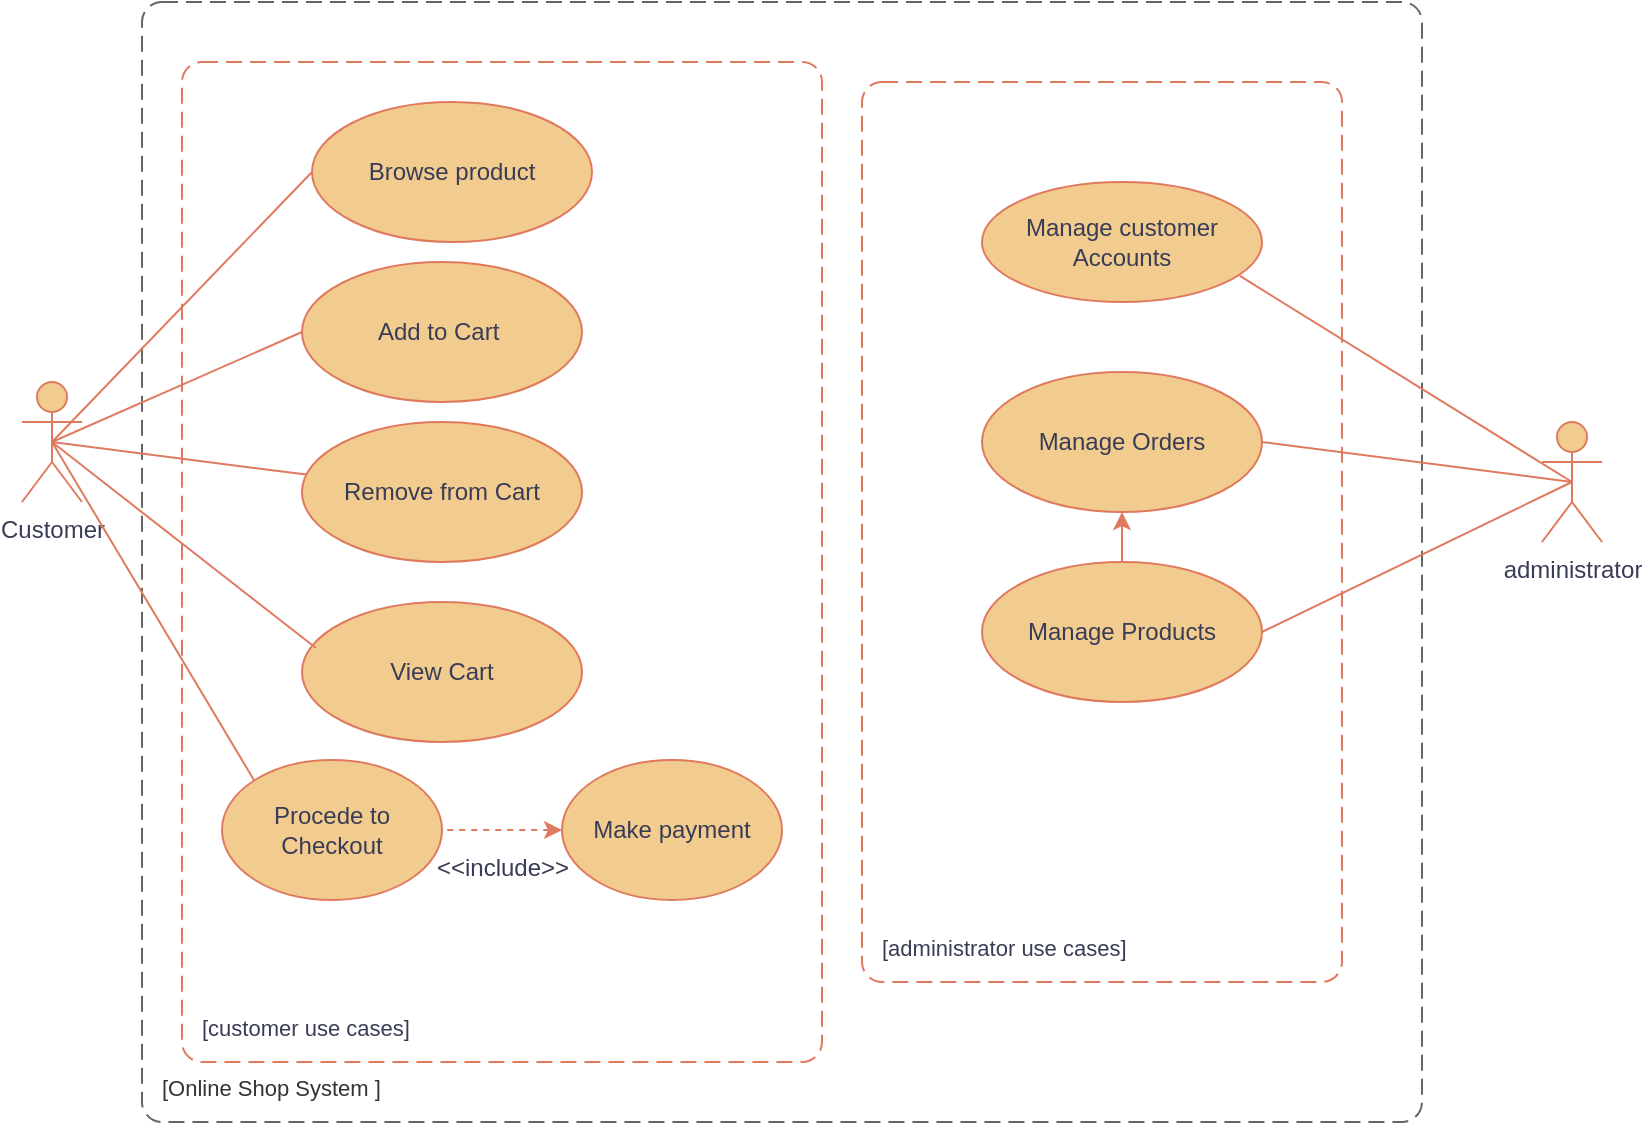 <mxfile version="22.0.8" type="github">
  <diagram name="Page-1" id="KkWIEYQmKdYoJBlh3cc2">
    <mxGraphModel dx="1853" dy="612" grid="1" gridSize="10" guides="1" tooltips="1" connect="1" arrows="1" fold="1" page="1" pageScale="1" pageWidth="827" pageHeight="1169" math="0" shadow="0">
      <root>
        <mxCell id="0" />
        <mxCell id="1" parent="0" />
        <mxCell id="_uxx1MJeF8HWBZhhg2wG-2" value="Customer" style="shape=umlActor;verticalLabelPosition=bottom;verticalAlign=top;html=1;outlineConnect=0;labelBackgroundColor=none;fillColor=#F2CC8F;strokeColor=#E07A5F;fontColor=#393C56;" parent="1" vertex="1">
          <mxGeometry x="-560" y="980" width="30" height="60" as="geometry" />
        </mxCell>
        <mxCell id="_uxx1MJeF8HWBZhhg2wG-3" value="administrator" style="shape=umlActor;verticalLabelPosition=bottom;verticalAlign=top;html=1;outlineConnect=0;labelBackgroundColor=none;fillColor=#F2CC8F;strokeColor=#E07A5F;fontColor=#393C56;" parent="1" vertex="1">
          <mxGeometry x="200" y="1000" width="30" height="60" as="geometry" />
        </mxCell>
        <object placeholders="1" c4Name="" c4Type="" c4Application="administrator use cases" label="&lt;font style=&quot;font-size: 16px&quot;&gt;&lt;b&gt;&lt;div style=&quot;text-align: left&quot;&gt;%c4Name%&lt;/div&gt;&lt;/b&gt;&lt;/font&gt;&lt;div style=&quot;text-align: left&quot;&gt;[%c4Application%]&lt;/div&gt;" id="gSI3Hieu22vvykXPNDI_-1">
          <mxCell style="rounded=1;fontSize=11;whiteSpace=wrap;html=1;dashed=1;arcSize=20;fillColor=none;strokeColor=#E07A5F;fontColor=#393C56;labelBackgroundColor=none;align=left;verticalAlign=bottom;labelBorderColor=none;spacingTop=0;spacing=10;dashPattern=8 4;metaEdit=1;rotatable=0;perimeter=rectanglePerimeter;noLabel=0;labelPadding=0;allowArrows=0;connectable=0;expand=0;recursiveResize=0;editable=1;pointerEvents=0;absoluteArcSize=1;points=[[0.25,0,0],[0.5,0,0],[0.75,0,0],[1,0.25,0],[1,0.5,0],[1,0.75,0],[0.75,1,0],[0.5,1,0],[0.25,1,0],[0,0.75,0],[0,0.5,0],[0,0.25,0]];" vertex="1" parent="1">
            <mxGeometry x="-140" y="830" width="240" height="450" as="geometry" />
          </mxCell>
        </object>
        <object placeholders="1" c4Name="" c4Type="" c4Application="customer use cases" label="&lt;font style=&quot;font-size: 16px&quot;&gt;&lt;b&gt;&lt;div style=&quot;text-align: left&quot;&gt;%c4Name%&lt;/div&gt;&lt;/b&gt;&lt;/font&gt;&lt;div style=&quot;text-align: left&quot;&gt;[%c4Application%]&lt;/div&gt;" id="gSI3Hieu22vvykXPNDI_-4">
          <mxCell style="rounded=1;fontSize=11;whiteSpace=wrap;html=1;dashed=1;arcSize=20;fillColor=none;strokeColor=#E07A5F;fontColor=#393C56;labelBackgroundColor=none;align=left;verticalAlign=bottom;labelBorderColor=none;spacingTop=0;spacing=10;dashPattern=8 4;metaEdit=1;rotatable=0;perimeter=rectanglePerimeter;noLabel=0;labelPadding=0;allowArrows=0;connectable=0;expand=0;recursiveResize=0;editable=1;pointerEvents=0;absoluteArcSize=1;points=[[0.25,0,0],[0.5,0,0],[0.75,0,0],[1,0.25,0],[1,0.5,0],[1,0.75,0],[0.75,1,0],[0.5,1,0],[0.25,1,0],[0,0.75,0],[0,0.5,0],[0,0.25,0]];" vertex="1" parent="1">
            <mxGeometry x="-480" y="820" width="320" height="500" as="geometry" />
          </mxCell>
        </object>
        <object placeholders="1" c4Name="" c4Type="" c4Application="Online Shop System " label="&lt;font style=&quot;font-size: 16px&quot;&gt;&lt;b&gt;&lt;div style=&quot;text-align: left&quot;&gt;%c4Name%&lt;/div&gt;&lt;/b&gt;&lt;/font&gt;&lt;div style=&quot;text-align: left&quot;&gt;[%c4Application%]&lt;/div&gt;" id="gSI3Hieu22vvykXPNDI_-8">
          <mxCell style="rounded=1;fontSize=11;whiteSpace=wrap;html=1;dashed=1;arcSize=20;fillColor=none;strokeColor=#666666;fontColor=#333333;labelBackgroundColor=none;align=left;verticalAlign=bottom;labelBorderColor=none;spacingTop=0;spacing=10;dashPattern=8 4;metaEdit=1;rotatable=0;perimeter=rectanglePerimeter;noLabel=0;labelPadding=0;allowArrows=0;connectable=0;expand=0;recursiveResize=0;editable=1;pointerEvents=0;absoluteArcSize=1;points=[[0.25,0,0],[0.5,0,0],[0.75,0,0],[1,0.25,0],[1,0.5,0],[1,0.75,0],[0.75,1,0],[0.5,1,0],[0.25,1,0],[0,0.75,0],[0,0.5,0],[0,0.25,0]];" vertex="1" parent="1">
            <mxGeometry x="-500" y="790" width="640" height="560" as="geometry" />
          </mxCell>
        </object>
        <mxCell id="gSI3Hieu22vvykXPNDI_-33" value="" style="edgeStyle=orthogonalEdgeStyle;rounded=0;orthogonalLoop=1;jettySize=auto;html=1;strokeColor=#E07A5F;fontColor=#393C56;fillColor=#F2CC8F;" edge="1" parent="1" source="gSI3Hieu22vvykXPNDI_-9" target="gSI3Hieu22vvykXPNDI_-10">
          <mxGeometry relative="1" as="geometry" />
        </mxCell>
        <mxCell id="gSI3Hieu22vvykXPNDI_-9" value="Manage Products" style="ellipse;whiteSpace=wrap;html=1;strokeColor=#E07A5F;fontColor=#393C56;fillColor=#F2CC8F;" vertex="1" parent="1">
          <mxGeometry x="-80" y="1070" width="140" height="70" as="geometry" />
        </mxCell>
        <mxCell id="gSI3Hieu22vvykXPNDI_-10" value="Manage Orders" style="ellipse;whiteSpace=wrap;html=1;strokeColor=#E07A5F;fontColor=#393C56;fillColor=#F2CC8F;" vertex="1" parent="1">
          <mxGeometry x="-80" y="975" width="140" height="70" as="geometry" />
        </mxCell>
        <mxCell id="gSI3Hieu22vvykXPNDI_-11" value="Manage customer Accounts" style="ellipse;whiteSpace=wrap;html=1;strokeColor=#E07A5F;fontColor=#393C56;fillColor=#F2CC8F;" vertex="1" parent="1">
          <mxGeometry x="-80" y="880" width="140" height="60" as="geometry" />
        </mxCell>
        <mxCell id="gSI3Hieu22vvykXPNDI_-12" value="Browse product" style="ellipse;whiteSpace=wrap;html=1;strokeColor=#E07A5F;fontColor=#393C56;fillColor=#F2CC8F;" vertex="1" parent="1">
          <mxGeometry x="-415" y="840" width="140" height="70" as="geometry" />
        </mxCell>
        <mxCell id="gSI3Hieu22vvykXPNDI_-13" value="Add to Cart&amp;nbsp;" style="ellipse;whiteSpace=wrap;html=1;strokeColor=#E07A5F;fontColor=#393C56;fillColor=#F2CC8F;" vertex="1" parent="1">
          <mxGeometry x="-420" y="920" width="140" height="70" as="geometry" />
        </mxCell>
        <mxCell id="gSI3Hieu22vvykXPNDI_-14" value="Remove from Cart" style="ellipse;whiteSpace=wrap;html=1;strokeColor=#E07A5F;fontColor=#393C56;fillColor=#F2CC8F;" vertex="1" parent="1">
          <mxGeometry x="-420" y="1000" width="140" height="70" as="geometry" />
        </mxCell>
        <mxCell id="gSI3Hieu22vvykXPNDI_-15" value="View Cart" style="ellipse;whiteSpace=wrap;html=1;strokeColor=#E07A5F;fontColor=#393C56;fillColor=#F2CC8F;" vertex="1" parent="1">
          <mxGeometry x="-420" y="1090" width="140" height="70" as="geometry" />
        </mxCell>
        <mxCell id="gSI3Hieu22vvykXPNDI_-16" value="Procede to Checkout" style="ellipse;whiteSpace=wrap;html=1;strokeColor=#E07A5F;fontColor=#393C56;fillColor=#F2CC8F;" vertex="1" parent="1">
          <mxGeometry x="-460" y="1169" width="110" height="70" as="geometry" />
        </mxCell>
        <mxCell id="gSI3Hieu22vvykXPNDI_-17" value="Make payment" style="ellipse;whiteSpace=wrap;html=1;strokeColor=#E07A5F;fontColor=#393C56;fillColor=#F2CC8F;" vertex="1" parent="1">
          <mxGeometry x="-290" y="1169" width="110" height="70" as="geometry" />
        </mxCell>
        <mxCell id="gSI3Hieu22vvykXPNDI_-18" value="" style="endArrow=none;startArrow=none;html=1;rounded=0;strokeColor=#E07A5F;fontColor=#393C56;fillColor=#F2CC8F;startFill=0;endFill=0;exitX=0.5;exitY=0.5;exitDx=0;exitDy=0;exitPerimeter=0;" edge="1" parent="1" source="_uxx1MJeF8HWBZhhg2wG-2" target="gSI3Hieu22vvykXPNDI_-14">
          <mxGeometry width="50" height="50" relative="1" as="geometry">
            <mxPoint x="-130" y="1120" as="sourcePoint" />
            <mxPoint x="-80" y="1070" as="targetPoint" />
            <Array as="points" />
          </mxGeometry>
        </mxCell>
        <mxCell id="gSI3Hieu22vvykXPNDI_-19" value="" style="endArrow=none;startArrow=none;html=1;rounded=0;strokeColor=#E07A5F;fontColor=#393C56;fillColor=#F2CC8F;startFill=0;endFill=0;exitX=0.5;exitY=0.5;exitDx=0;exitDy=0;exitPerimeter=0;entryX=0.05;entryY=0.329;entryDx=0;entryDy=0;entryPerimeter=0;" edge="1" parent="1" source="_uxx1MJeF8HWBZhhg2wG-2" target="gSI3Hieu22vvykXPNDI_-15">
          <mxGeometry width="50" height="50" relative="1" as="geometry">
            <mxPoint x="-520" y="1022" as="sourcePoint" />
            <mxPoint x="-420" y="1110" as="targetPoint" />
            <Array as="points" />
          </mxGeometry>
        </mxCell>
        <mxCell id="gSI3Hieu22vvykXPNDI_-20" value="" style="endArrow=none;startArrow=none;html=1;rounded=0;strokeColor=#E07A5F;fontColor=#393C56;fillColor=#F2CC8F;startFill=0;endFill=0;exitX=0.5;exitY=0.5;exitDx=0;exitDy=0;exitPerimeter=0;entryX=0;entryY=0.5;entryDx=0;entryDy=0;" edge="1" parent="1" source="_uxx1MJeF8HWBZhhg2wG-2" target="gSI3Hieu22vvykXPNDI_-13">
          <mxGeometry width="50" height="50" relative="1" as="geometry">
            <mxPoint x="-535" y="1020" as="sourcePoint" />
            <mxPoint x="-408" y="1036" as="targetPoint" />
            <Array as="points" />
          </mxGeometry>
        </mxCell>
        <mxCell id="gSI3Hieu22vvykXPNDI_-22" value="" style="endArrow=none;startArrow=none;html=1;rounded=0;strokeColor=#E07A5F;fontColor=#393C56;fillColor=#F2CC8F;startFill=0;endFill=0;entryX=0;entryY=0.5;entryDx=0;entryDy=0;exitX=0.5;exitY=0.5;exitDx=0;exitDy=0;exitPerimeter=0;" edge="1" parent="1" source="_uxx1MJeF8HWBZhhg2wG-2" target="gSI3Hieu22vvykXPNDI_-12">
          <mxGeometry width="50" height="50" relative="1" as="geometry">
            <mxPoint x="-540" y="1010" as="sourcePoint" />
            <mxPoint x="-410" y="965" as="targetPoint" />
            <Array as="points" />
          </mxGeometry>
        </mxCell>
        <mxCell id="gSI3Hieu22vvykXPNDI_-23" value="" style="endArrow=none;startArrow=none;html=1;rounded=0;strokeColor=#E07A5F;fontColor=#393C56;fillColor=#F2CC8F;startFill=0;endFill=0;entryX=0;entryY=0;entryDx=0;entryDy=0;exitX=0.5;exitY=0.5;exitDx=0;exitDy=0;exitPerimeter=0;" edge="1" parent="1" source="_uxx1MJeF8HWBZhhg2wG-2" target="gSI3Hieu22vvykXPNDI_-16">
          <mxGeometry width="50" height="50" relative="1" as="geometry">
            <mxPoint x="-535" y="1020" as="sourcePoint" />
            <mxPoint x="-403" y="1123" as="targetPoint" />
            <Array as="points" />
          </mxGeometry>
        </mxCell>
        <mxCell id="gSI3Hieu22vvykXPNDI_-28" value="" style="endArrow=none;dashed=1;html=1;rounded=0;strokeColor=#E07A5F;fontColor=#393C56;fillColor=#F2CC8F;entryX=1;entryY=0.5;entryDx=0;entryDy=0;exitX=0;exitY=0.5;exitDx=0;exitDy=0;endFill=0;startArrow=classic;startFill=1;" edge="1" parent="1" source="gSI3Hieu22vvykXPNDI_-17" target="gSI3Hieu22vvykXPNDI_-16">
          <mxGeometry width="50" height="50" relative="1" as="geometry">
            <mxPoint x="-300" y="1204" as="sourcePoint" />
            <mxPoint x="-80" y="1070" as="targetPoint" />
          </mxGeometry>
        </mxCell>
        <mxCell id="gSI3Hieu22vvykXPNDI_-29" value="&amp;lt;&amp;lt;include&amp;gt;&amp;gt;" style="text;html=1;align=center;verticalAlign=middle;resizable=0;points=[];autosize=1;strokeColor=none;fillColor=none;fontColor=#393C56;" vertex="1" parent="1">
          <mxGeometry x="-365" y="1208" width="90" height="30" as="geometry" />
        </mxCell>
        <mxCell id="gSI3Hieu22vvykXPNDI_-30" value="" style="endArrow=none;startArrow=none;html=1;rounded=0;strokeColor=#E07A5F;fontColor=#393C56;fillColor=#F2CC8F;startFill=0;endFill=0;entryX=0.5;entryY=0.5;entryDx=0;entryDy=0;entryPerimeter=0;exitX=0.921;exitY=0.783;exitDx=0;exitDy=0;exitPerimeter=0;" edge="1" parent="1" source="gSI3Hieu22vvykXPNDI_-11" target="_uxx1MJeF8HWBZhhg2wG-3">
          <mxGeometry width="50" height="50" relative="1" as="geometry">
            <mxPoint x="-530" y="1020" as="sourcePoint" />
            <mxPoint x="-405" y="885" as="targetPoint" />
            <Array as="points" />
          </mxGeometry>
        </mxCell>
        <mxCell id="gSI3Hieu22vvykXPNDI_-31" value="" style="endArrow=none;startArrow=none;html=1;rounded=0;strokeColor=#E07A5F;fontColor=#393C56;fillColor=#F2CC8F;startFill=0;endFill=0;entryX=0.5;entryY=0.5;entryDx=0;entryDy=0;entryPerimeter=0;exitX=1;exitY=0.5;exitDx=0;exitDy=0;" edge="1" parent="1" source="gSI3Hieu22vvykXPNDI_-10" target="_uxx1MJeF8HWBZhhg2wG-3">
          <mxGeometry width="50" height="50" relative="1" as="geometry">
            <mxPoint x="59" y="937" as="sourcePoint" />
            <mxPoint x="225" y="1040" as="targetPoint" />
            <Array as="points" />
          </mxGeometry>
        </mxCell>
        <mxCell id="gSI3Hieu22vvykXPNDI_-32" value="" style="endArrow=none;startArrow=none;html=1;rounded=0;strokeColor=#E07A5F;fontColor=#393C56;fillColor=#F2CC8F;startFill=0;endFill=0;entryX=0.5;entryY=0.5;entryDx=0;entryDy=0;entryPerimeter=0;exitX=1;exitY=0.5;exitDx=0;exitDy=0;" edge="1" parent="1" source="gSI3Hieu22vvykXPNDI_-9" target="_uxx1MJeF8HWBZhhg2wG-3">
          <mxGeometry width="50" height="50" relative="1" as="geometry">
            <mxPoint x="70" y="1020" as="sourcePoint" />
            <mxPoint x="225" y="1040" as="targetPoint" />
            <Array as="points" />
          </mxGeometry>
        </mxCell>
      </root>
    </mxGraphModel>
  </diagram>
</mxfile>
